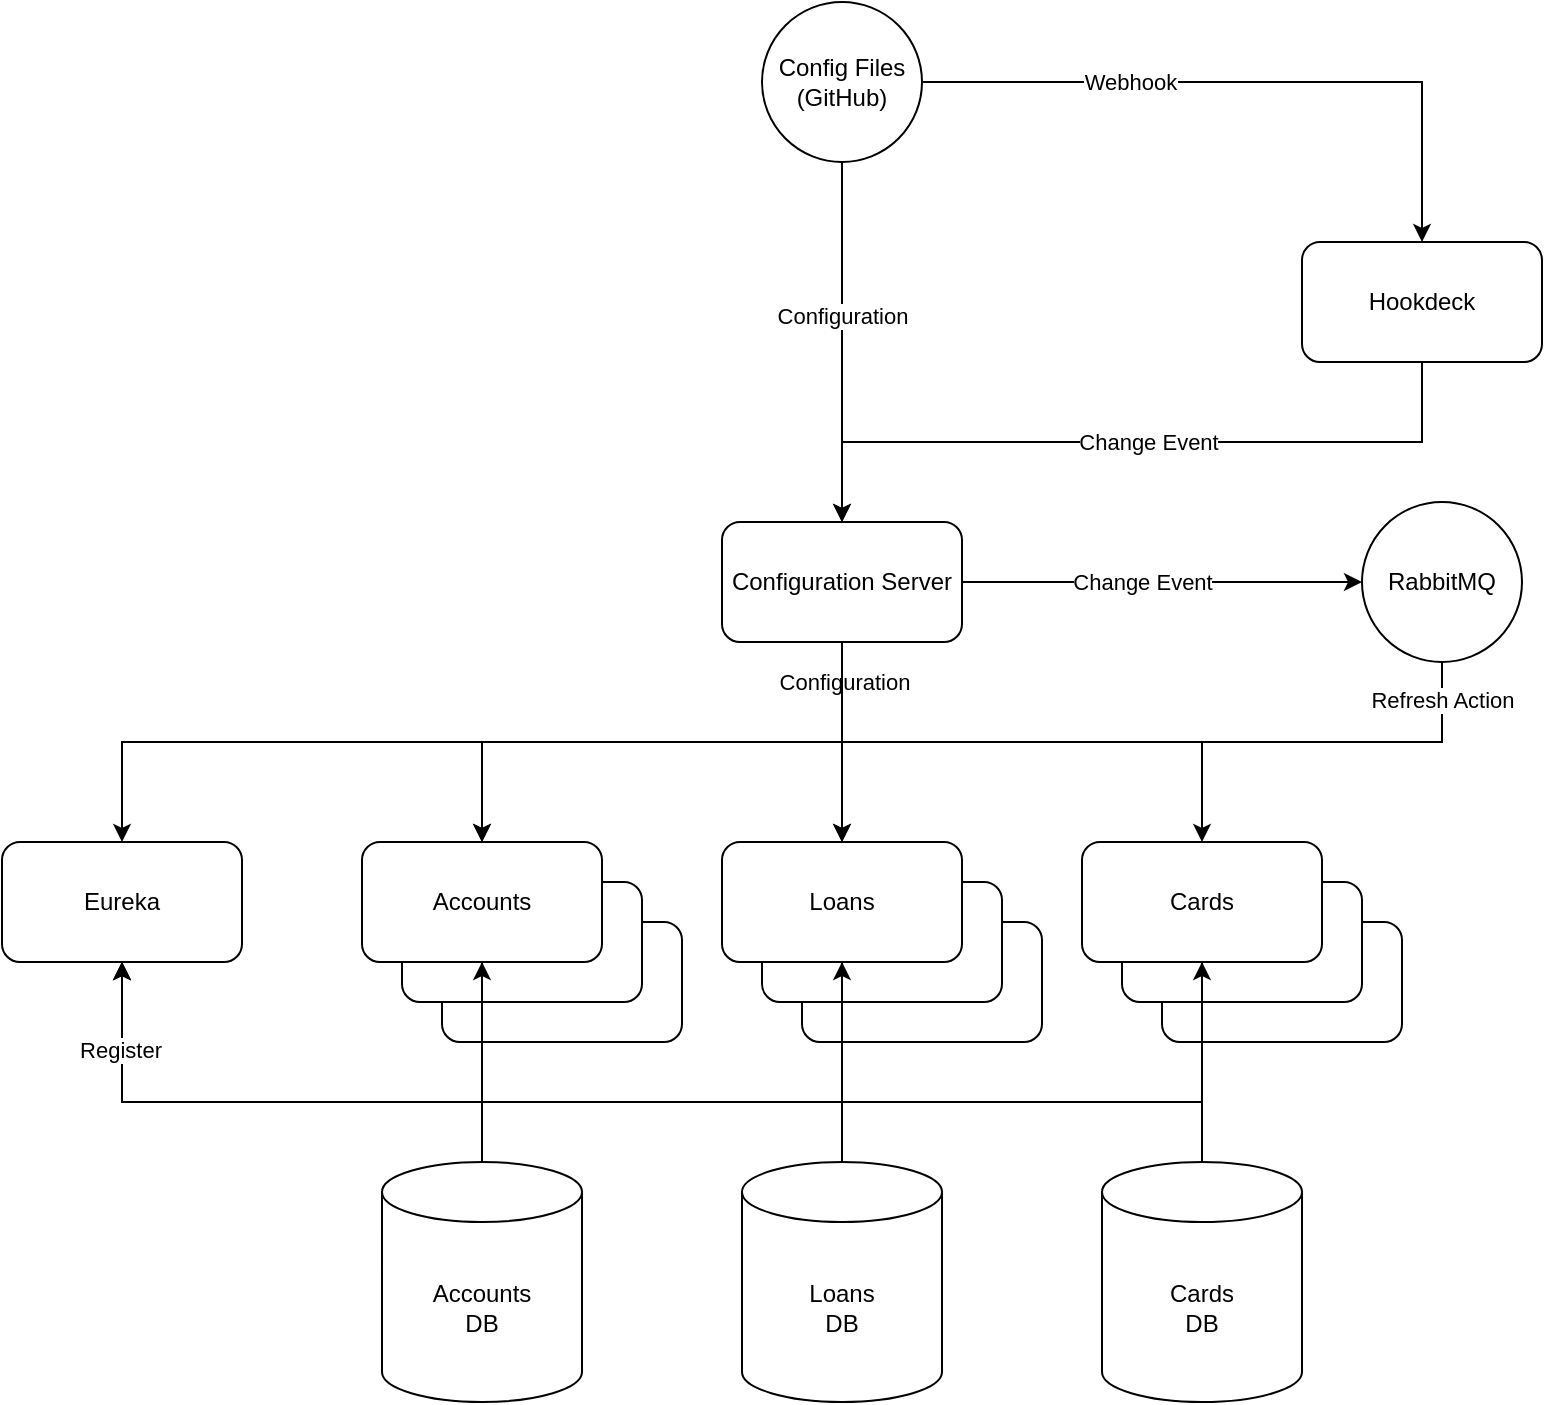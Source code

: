 <mxfile version="24.7.14">
  <diagram name="Page-1" id="WEYmO8pGZN6ESd8tHImd">
    <mxGraphModel dx="1876" dy="551" grid="1" gridSize="10" guides="1" tooltips="1" connect="1" arrows="1" fold="1" page="1" pageScale="1" pageWidth="850" pageHeight="1100" math="0" shadow="0">
      <root>
        <mxCell id="0" />
        <mxCell id="1" parent="0" />
        <mxCell id="0XZZTHt5jlhJ--hL06Qf-28" value="" style="rounded=1;whiteSpace=wrap;html=1;" parent="1" vertex="1">
          <mxGeometry x="570" y="580" width="120" height="60" as="geometry" />
        </mxCell>
        <mxCell id="0XZZTHt5jlhJ--hL06Qf-29" value="" style="rounded=1;whiteSpace=wrap;html=1;" parent="1" vertex="1">
          <mxGeometry x="550" y="560" width="120" height="60" as="geometry" />
        </mxCell>
        <mxCell id="0XZZTHt5jlhJ--hL06Qf-26" value="" style="rounded=1;whiteSpace=wrap;html=1;" parent="1" vertex="1">
          <mxGeometry x="390" y="580" width="120" height="60" as="geometry" />
        </mxCell>
        <mxCell id="0XZZTHt5jlhJ--hL06Qf-27" value="" style="rounded=1;whiteSpace=wrap;html=1;" parent="1" vertex="1">
          <mxGeometry x="370" y="560" width="120" height="60" as="geometry" />
        </mxCell>
        <mxCell id="0XZZTHt5jlhJ--hL06Qf-25" value="" style="rounded=1;whiteSpace=wrap;html=1;" parent="1" vertex="1">
          <mxGeometry x="210" y="580" width="120" height="60" as="geometry" />
        </mxCell>
        <mxCell id="0XZZTHt5jlhJ--hL06Qf-24" value="" style="rounded=1;whiteSpace=wrap;html=1;" parent="1" vertex="1">
          <mxGeometry x="190" y="560" width="120" height="60" as="geometry" />
        </mxCell>
        <mxCell id="0XZZTHt5jlhJ--hL06Qf-3" style="edgeStyle=orthogonalEdgeStyle;rounded=0;orthogonalLoop=1;jettySize=auto;html=1;exitX=1;exitY=0.5;exitDx=0;exitDy=0;entryX=0.5;entryY=0;entryDx=0;entryDy=0;" parent="1" source="0XZZTHt5jlhJ--hL06Qf-1" target="0XZZTHt5jlhJ--hL06Qf-2" edge="1">
          <mxGeometry relative="1" as="geometry" />
        </mxCell>
        <mxCell id="0XZZTHt5jlhJ--hL06Qf-4" value="Webhook" style="edgeLabel;html=1;align=center;verticalAlign=middle;resizable=0;points=[];" parent="0XZZTHt5jlhJ--hL06Qf-3" vertex="1" connectable="0">
          <mxGeometry x="-0.3" y="3" relative="1" as="geometry">
            <mxPoint x="-12" y="3" as="offset" />
          </mxGeometry>
        </mxCell>
        <mxCell id="0XZZTHt5jlhJ--hL06Qf-30" style="edgeStyle=orthogonalEdgeStyle;rounded=0;orthogonalLoop=1;jettySize=auto;html=1;exitX=0.5;exitY=1;exitDx=0;exitDy=0;entryX=0.5;entryY=0;entryDx=0;entryDy=0;" parent="1" source="0XZZTHt5jlhJ--hL06Qf-1" target="0XZZTHt5jlhJ--hL06Qf-5" edge="1">
          <mxGeometry relative="1" as="geometry" />
        </mxCell>
        <mxCell id="0XZZTHt5jlhJ--hL06Qf-31" value="Configuration" style="edgeLabel;html=1;align=center;verticalAlign=middle;resizable=0;points=[];" parent="0XZZTHt5jlhJ--hL06Qf-30" vertex="1" connectable="0">
          <mxGeometry x="-0.15" relative="1" as="geometry">
            <mxPoint as="offset" />
          </mxGeometry>
        </mxCell>
        <mxCell id="0XZZTHt5jlhJ--hL06Qf-1" value="Config Files&lt;br&gt;(GitHub)" style="ellipse;whiteSpace=wrap;html=1;aspect=fixed;" parent="1" vertex="1">
          <mxGeometry x="370" y="120" width="80" height="80" as="geometry" />
        </mxCell>
        <mxCell id="0XZZTHt5jlhJ--hL06Qf-6" style="edgeStyle=orthogonalEdgeStyle;rounded=0;orthogonalLoop=1;jettySize=auto;html=1;exitX=0.5;exitY=1;exitDx=0;exitDy=0;entryX=0.5;entryY=0;entryDx=0;entryDy=0;" parent="1" source="0XZZTHt5jlhJ--hL06Qf-2" target="0XZZTHt5jlhJ--hL06Qf-5" edge="1">
          <mxGeometry relative="1" as="geometry" />
        </mxCell>
        <mxCell id="0XZZTHt5jlhJ--hL06Qf-7" value="Change Event" style="edgeLabel;html=1;align=center;verticalAlign=middle;resizable=0;points=[];" parent="0XZZTHt5jlhJ--hL06Qf-6" vertex="1" connectable="0">
          <mxGeometry x="-0.3" y="2" relative="1" as="geometry">
            <mxPoint x="-48" y="-2" as="offset" />
          </mxGeometry>
        </mxCell>
        <mxCell id="0XZZTHt5jlhJ--hL06Qf-2" value="Hookdeck" style="rounded=1;whiteSpace=wrap;html=1;" parent="1" vertex="1">
          <mxGeometry x="640" y="240" width="120" height="60" as="geometry" />
        </mxCell>
        <mxCell id="0XZZTHt5jlhJ--hL06Qf-11" style="edgeStyle=orthogonalEdgeStyle;rounded=0;orthogonalLoop=1;jettySize=auto;html=1;exitX=0.5;exitY=1;exitDx=0;exitDy=0;entryX=0.5;entryY=0;entryDx=0;entryDy=0;" parent="1" source="0XZZTHt5jlhJ--hL06Qf-5" target="0XZZTHt5jlhJ--hL06Qf-8" edge="1">
          <mxGeometry relative="1" as="geometry" />
        </mxCell>
        <mxCell id="0XZZTHt5jlhJ--hL06Qf-12" style="edgeStyle=orthogonalEdgeStyle;rounded=0;orthogonalLoop=1;jettySize=auto;html=1;exitX=0.5;exitY=1;exitDx=0;exitDy=0;entryX=0.5;entryY=0;entryDx=0;entryDy=0;" parent="1" source="0XZZTHt5jlhJ--hL06Qf-5" target="0XZZTHt5jlhJ--hL06Qf-9" edge="1">
          <mxGeometry relative="1" as="geometry" />
        </mxCell>
        <mxCell id="0XZZTHt5jlhJ--hL06Qf-13" style="edgeStyle=orthogonalEdgeStyle;rounded=0;orthogonalLoop=1;jettySize=auto;html=1;exitX=0.5;exitY=1;exitDx=0;exitDy=0;entryX=0.5;entryY=0;entryDx=0;entryDy=0;" parent="1" source="0XZZTHt5jlhJ--hL06Qf-5" target="0XZZTHt5jlhJ--hL06Qf-10" edge="1">
          <mxGeometry relative="1" as="geometry" />
        </mxCell>
        <mxCell id="0XZZTHt5jlhJ--hL06Qf-23" value="Configuration" style="edgeLabel;html=1;align=center;verticalAlign=middle;resizable=0;points=[];" parent="0XZZTHt5jlhJ--hL06Qf-13" vertex="1" connectable="0">
          <mxGeometry x="-0.861" y="1" relative="1" as="geometry">
            <mxPoint as="offset" />
          </mxGeometry>
        </mxCell>
        <mxCell id="0XZZTHt5jlhJ--hL06Qf-18" style="edgeStyle=orthogonalEdgeStyle;rounded=0;orthogonalLoop=1;jettySize=auto;html=1;exitX=1;exitY=0.5;exitDx=0;exitDy=0;entryX=0;entryY=0.5;entryDx=0;entryDy=0;" parent="1" source="0XZZTHt5jlhJ--hL06Qf-5" target="0XZZTHt5jlhJ--hL06Qf-17" edge="1">
          <mxGeometry relative="1" as="geometry" />
        </mxCell>
        <mxCell id="0XZZTHt5jlhJ--hL06Qf-19" value="Change Event" style="edgeLabel;html=1;align=center;verticalAlign=middle;resizable=0;points=[];" parent="0XZZTHt5jlhJ--hL06Qf-18" vertex="1" connectable="0">
          <mxGeometry x="0.2" y="1" relative="1" as="geometry">
            <mxPoint x="-30" y="1" as="offset" />
          </mxGeometry>
        </mxCell>
        <mxCell id="9YzoH5AJqj38oU7WomZZ-8" style="edgeStyle=orthogonalEdgeStyle;rounded=0;orthogonalLoop=1;jettySize=auto;html=1;exitX=0.5;exitY=1;exitDx=0;exitDy=0;entryX=0.5;entryY=0;entryDx=0;entryDy=0;" edge="1" parent="1" source="0XZZTHt5jlhJ--hL06Qf-5" target="9YzoH5AJqj38oU7WomZZ-7">
          <mxGeometry relative="1" as="geometry" />
        </mxCell>
        <mxCell id="0XZZTHt5jlhJ--hL06Qf-5" value="Configuration Server" style="rounded=1;whiteSpace=wrap;html=1;" parent="1" vertex="1">
          <mxGeometry x="350" y="380" width="120" height="60" as="geometry" />
        </mxCell>
        <mxCell id="9YzoH5AJqj38oU7WomZZ-14" style="edgeStyle=orthogonalEdgeStyle;rounded=0;orthogonalLoop=1;jettySize=auto;html=1;exitX=0.5;exitY=1;exitDx=0;exitDy=0;entryX=0.5;entryY=1;entryDx=0;entryDy=0;" edge="1" parent="1" source="0XZZTHt5jlhJ--hL06Qf-8" target="9YzoH5AJqj38oU7WomZZ-7">
          <mxGeometry relative="1" as="geometry">
            <Array as="points">
              <mxPoint x="230" y="670" />
              <mxPoint x="50" y="670" />
            </Array>
          </mxGeometry>
        </mxCell>
        <mxCell id="0XZZTHt5jlhJ--hL06Qf-8" value="Accounts" style="rounded=1;whiteSpace=wrap;html=1;" parent="1" vertex="1">
          <mxGeometry x="170" y="540" width="120" height="60" as="geometry" />
        </mxCell>
        <mxCell id="9YzoH5AJqj38oU7WomZZ-15" style="edgeStyle=orthogonalEdgeStyle;rounded=0;orthogonalLoop=1;jettySize=auto;html=1;exitX=0.5;exitY=1;exitDx=0;exitDy=0;entryX=0.5;entryY=1;entryDx=0;entryDy=0;" edge="1" parent="1" source="0XZZTHt5jlhJ--hL06Qf-9" target="9YzoH5AJqj38oU7WomZZ-7">
          <mxGeometry relative="1" as="geometry">
            <Array as="points">
              <mxPoint x="410" y="670" />
              <mxPoint x="50" y="670" />
            </Array>
          </mxGeometry>
        </mxCell>
        <mxCell id="0XZZTHt5jlhJ--hL06Qf-9" value="Loans" style="rounded=1;whiteSpace=wrap;html=1;" parent="1" vertex="1">
          <mxGeometry x="350" y="540" width="120" height="60" as="geometry" />
        </mxCell>
        <mxCell id="9YzoH5AJqj38oU7WomZZ-16" style="edgeStyle=orthogonalEdgeStyle;rounded=0;orthogonalLoop=1;jettySize=auto;html=1;exitX=0.5;exitY=1;exitDx=0;exitDy=0;entryX=0.5;entryY=1;entryDx=0;entryDy=0;" edge="1" parent="1" source="0XZZTHt5jlhJ--hL06Qf-10" target="9YzoH5AJqj38oU7WomZZ-7">
          <mxGeometry relative="1" as="geometry">
            <Array as="points">
              <mxPoint x="590" y="670" />
              <mxPoint x="50" y="670" />
            </Array>
          </mxGeometry>
        </mxCell>
        <mxCell id="9YzoH5AJqj38oU7WomZZ-17" value="Register" style="edgeLabel;html=1;align=center;verticalAlign=middle;resizable=0;points=[];" vertex="1" connectable="0" parent="9YzoH5AJqj38oU7WomZZ-16">
          <mxGeometry x="0.871" y="1" relative="1" as="geometry">
            <mxPoint as="offset" />
          </mxGeometry>
        </mxCell>
        <mxCell id="0XZZTHt5jlhJ--hL06Qf-10" value="Cards" style="rounded=1;whiteSpace=wrap;html=1;" parent="1" vertex="1">
          <mxGeometry x="530" y="540" width="120" height="60" as="geometry" />
        </mxCell>
        <mxCell id="0XZZTHt5jlhJ--hL06Qf-20" style="edgeStyle=orthogonalEdgeStyle;rounded=0;orthogonalLoop=1;jettySize=auto;html=1;exitX=0.5;exitY=1;exitDx=0;exitDy=0;entryX=0.5;entryY=0;entryDx=0;entryDy=0;" parent="1" source="0XZZTHt5jlhJ--hL06Qf-17" target="0XZZTHt5jlhJ--hL06Qf-8" edge="1">
          <mxGeometry relative="1" as="geometry">
            <Array as="points">
              <mxPoint x="710" y="490" />
              <mxPoint x="230" y="490" />
            </Array>
          </mxGeometry>
        </mxCell>
        <mxCell id="0XZZTHt5jlhJ--hL06Qf-21" style="edgeStyle=orthogonalEdgeStyle;rounded=0;orthogonalLoop=1;jettySize=auto;html=1;exitX=0.5;exitY=1;exitDx=0;exitDy=0;entryX=0.5;entryY=0;entryDx=0;entryDy=0;" parent="1" source="0XZZTHt5jlhJ--hL06Qf-17" target="0XZZTHt5jlhJ--hL06Qf-9" edge="1">
          <mxGeometry relative="1" as="geometry">
            <Array as="points">
              <mxPoint x="710" y="490" />
              <mxPoint x="410" y="490" />
            </Array>
          </mxGeometry>
        </mxCell>
        <mxCell id="0XZZTHt5jlhJ--hL06Qf-22" value="Refresh Action" style="edgeLabel;html=1;align=center;verticalAlign=middle;resizable=0;points=[];" parent="0XZZTHt5jlhJ--hL06Qf-21" vertex="1" connectable="0">
          <mxGeometry x="-0.91" relative="1" as="geometry">
            <mxPoint y="1" as="offset" />
          </mxGeometry>
        </mxCell>
        <mxCell id="0XZZTHt5jlhJ--hL06Qf-17" value="RabbitMQ" style="ellipse;whiteSpace=wrap;html=1;aspect=fixed;" parent="1" vertex="1">
          <mxGeometry x="670" y="370" width="80" height="80" as="geometry" />
        </mxCell>
        <mxCell id="9YzoH5AJqj38oU7WomZZ-11" style="edgeStyle=orthogonalEdgeStyle;rounded=0;orthogonalLoop=1;jettySize=auto;html=1;exitX=0.5;exitY=0;exitDx=0;exitDy=0;exitPerimeter=0;entryX=0.5;entryY=1;entryDx=0;entryDy=0;" edge="1" parent="1" source="9YzoH5AJqj38oU7WomZZ-1" target="0XZZTHt5jlhJ--hL06Qf-8">
          <mxGeometry relative="1" as="geometry" />
        </mxCell>
        <mxCell id="9YzoH5AJqj38oU7WomZZ-1" value="Accounts&lt;div&gt;DB&lt;/div&gt;" style="shape=cylinder3;whiteSpace=wrap;html=1;boundedLbl=1;backgroundOutline=1;size=15;" vertex="1" parent="1">
          <mxGeometry x="180" y="700" width="100" height="120" as="geometry" />
        </mxCell>
        <mxCell id="9YzoH5AJqj38oU7WomZZ-10" style="edgeStyle=orthogonalEdgeStyle;rounded=0;orthogonalLoop=1;jettySize=auto;html=1;exitX=0.5;exitY=0;exitDx=0;exitDy=0;exitPerimeter=0;entryX=0.5;entryY=1;entryDx=0;entryDy=0;" edge="1" parent="1" source="9YzoH5AJqj38oU7WomZZ-3" target="0XZZTHt5jlhJ--hL06Qf-9">
          <mxGeometry relative="1" as="geometry" />
        </mxCell>
        <mxCell id="9YzoH5AJqj38oU7WomZZ-3" value="Loans&lt;div&gt;DB&lt;/div&gt;" style="shape=cylinder3;whiteSpace=wrap;html=1;boundedLbl=1;backgroundOutline=1;size=15;" vertex="1" parent="1">
          <mxGeometry x="360" y="700" width="100" height="120" as="geometry" />
        </mxCell>
        <mxCell id="9YzoH5AJqj38oU7WomZZ-9" style="edgeStyle=orthogonalEdgeStyle;rounded=0;orthogonalLoop=1;jettySize=auto;html=1;exitX=0.5;exitY=0;exitDx=0;exitDy=0;exitPerimeter=0;entryX=0.5;entryY=1;entryDx=0;entryDy=0;" edge="1" parent="1" source="9YzoH5AJqj38oU7WomZZ-5" target="0XZZTHt5jlhJ--hL06Qf-10">
          <mxGeometry relative="1" as="geometry" />
        </mxCell>
        <mxCell id="9YzoH5AJqj38oU7WomZZ-5" value="Cards&lt;div&gt;DB&lt;/div&gt;" style="shape=cylinder3;whiteSpace=wrap;html=1;boundedLbl=1;backgroundOutline=1;size=15;" vertex="1" parent="1">
          <mxGeometry x="540" y="700" width="100" height="120" as="geometry" />
        </mxCell>
        <mxCell id="9YzoH5AJqj38oU7WomZZ-7" value="Eureka" style="rounded=1;whiteSpace=wrap;html=1;" vertex="1" parent="1">
          <mxGeometry x="-10" y="540" width="120" height="60" as="geometry" />
        </mxCell>
      </root>
    </mxGraphModel>
  </diagram>
</mxfile>
